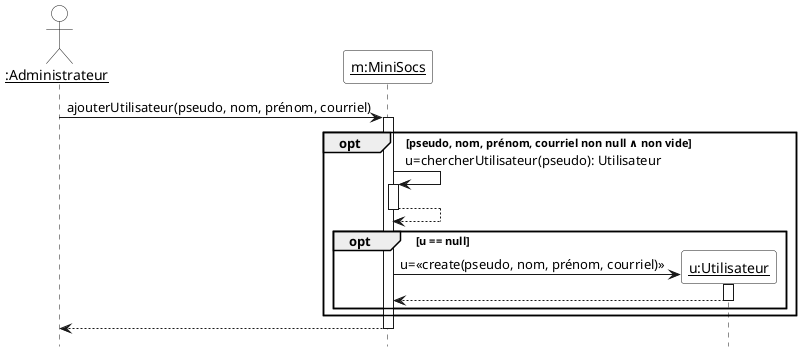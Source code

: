 @startuml

'Diagramme de séquence (PlantUML)'

'Configuration charte graphique'
hide footbox
skinparam sequenceParticipantBackgroundColor White
skinparam sequenceActorBackgroundColor White

'Déclaration des acteurs et des participants (déjà existants avant la séquence)'
actor "__:Administrateur__" as admin
participant "__m:MiniSocs__" as m

'Séquence avec les messages, les créations de participants, etc.'
admin -> m ++ : ajouterUtilisateur(pseudo, nom, prénom, courriel)
opt pseudo, nom, prénom, courriel non null ∧ non vide
  m -> m ++ : u=chercherUtilisateur(pseudo): Utilisateur
  return
  create "__u:Utilisateur__" as u
  opt u == null
    m -> "__u:Utilisateur__" as u ++ : u=<<create(pseudo, nom, prénom, courriel)>>
    return
  end
end
return
@enduml
